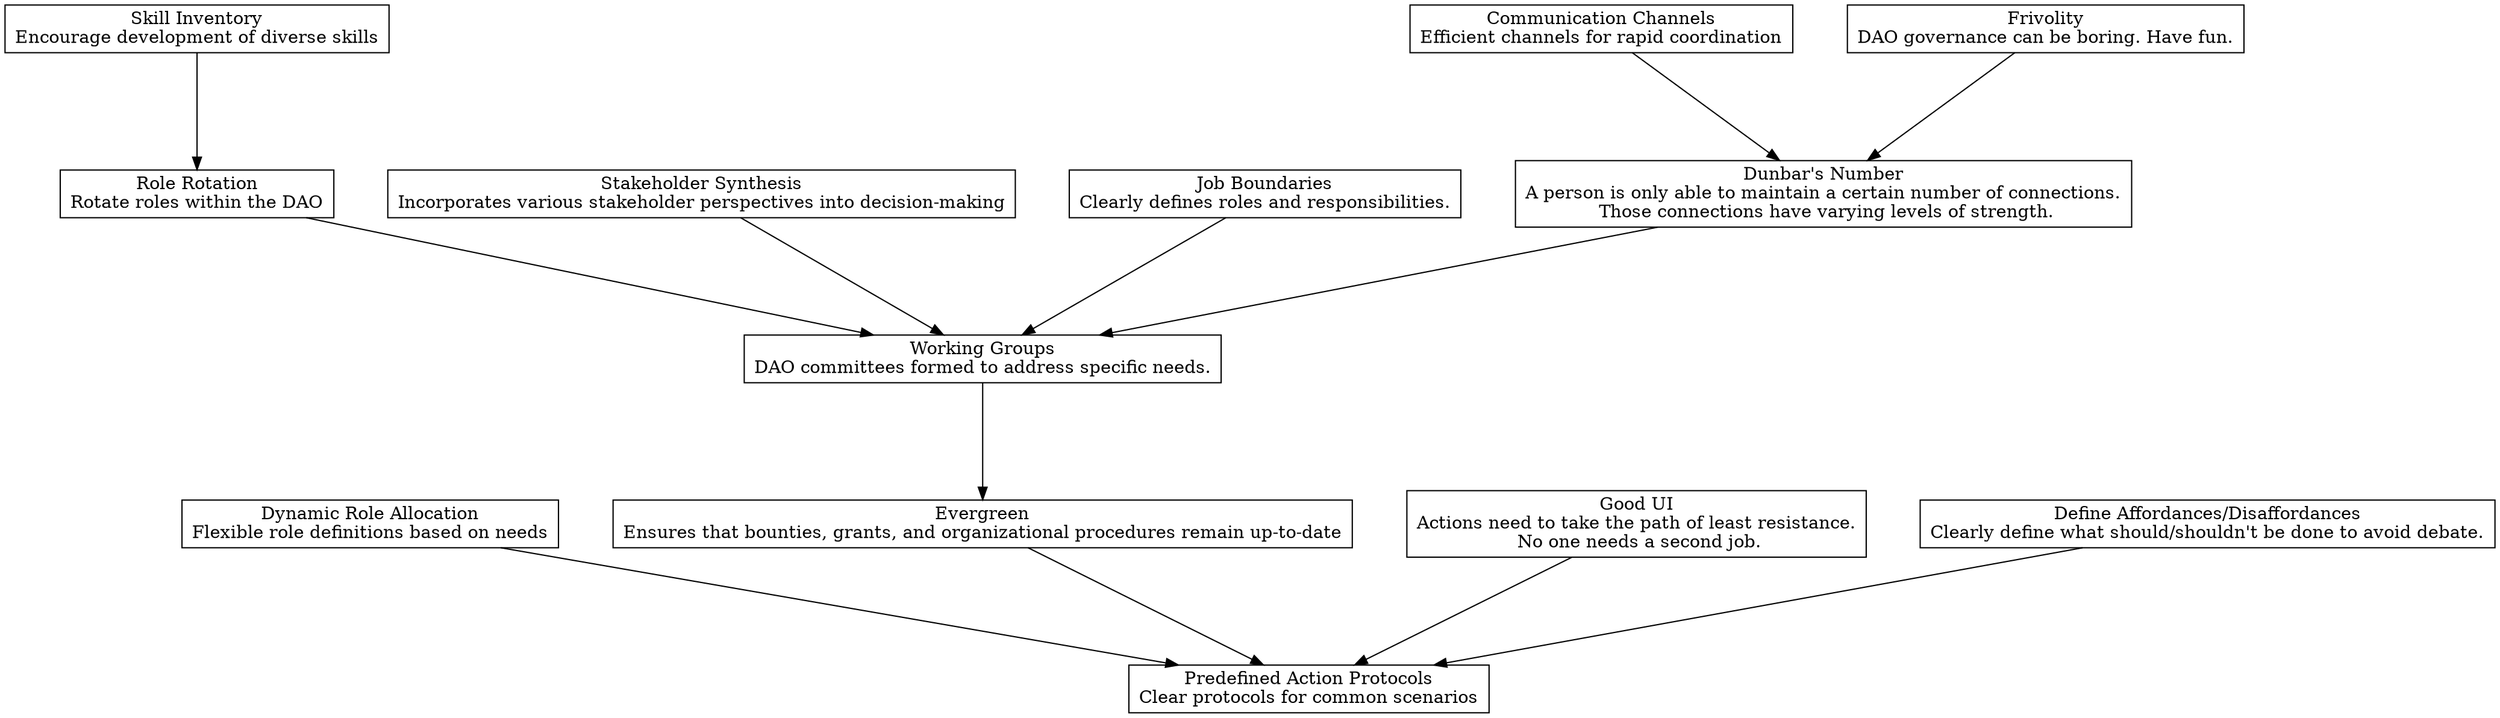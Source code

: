 digraph "" {
	graph [nodesep=0.6,
		rankdir=TB,
		ranksep=1.2
	];
	node [label="\N",
		shape=box
	];
	"Predefined Action Protocols"	[label="Predefined Action Protocols\nClear protocols for common scenarios"];
	"Dynamic Role Allocation"	[label="Dynamic Role Allocation\nFlexible role definitions based on needs"];
	"Dynamic Role Allocation" -> "Predefined Action Protocols";
	Evergreen	[label="Evergreen\nEnsures that bounties, grants, and organizational procedures remain up-to-date"];
	Evergreen -> "Predefined Action Protocols";
	"Good UI"	[label="Good UI\nActions need to take the path of least resistance.\n No one needs a second job."];
	"Good UI" -> "Predefined Action Protocols";
	"Define Affordances/Disaffordances"	[label="Define Affordances/Disaffordances\nClearly define what should/shouldn't be done to avoid debate."];
	"Define Affordances/Disaffordances" -> "Predefined Action Protocols";
	"Working Groups"	[label="Working Groups\nDAO committees formed to address specific needs."];
	"Working Groups" -> Evergreen;
	"Role Rotation"	[label="Role Rotation\nRotate roles within the DAO"];
	"Role Rotation" -> "Working Groups";
	"Stakeholder Synthesis"	[label="Stakeholder Synthesis\nIncorporates various stakeholder perspectives into decision-making"];
	"Stakeholder Synthesis" -> "Working Groups";
	"Job Boundaries"	[label="Job Boundaries\nClearly defines roles and responsibilities."];
	"Job Boundaries" -> "Working Groups";
	"Dunbar's Number"	[label="Dunbar's Number\nA person is only able to maintain a certain number of connections.\n Those connections have varying levels of strength."];
	"Dunbar's Number" -> "Working Groups";
	"Communication Channels"	[label="Communication Channels\nEfficient channels for rapid coordination"];
	"Communication Channels" -> "Dunbar's Number";
	Frivolity	[label="Frivolity\nDAO governance can be boring. Have fun.\n"];
	Frivolity -> "Dunbar's Number";
	"Skill Inventory"	[label="Skill Inventory\nEncourage development of diverse skills"];
	"Skill Inventory" -> "Role Rotation";
}
